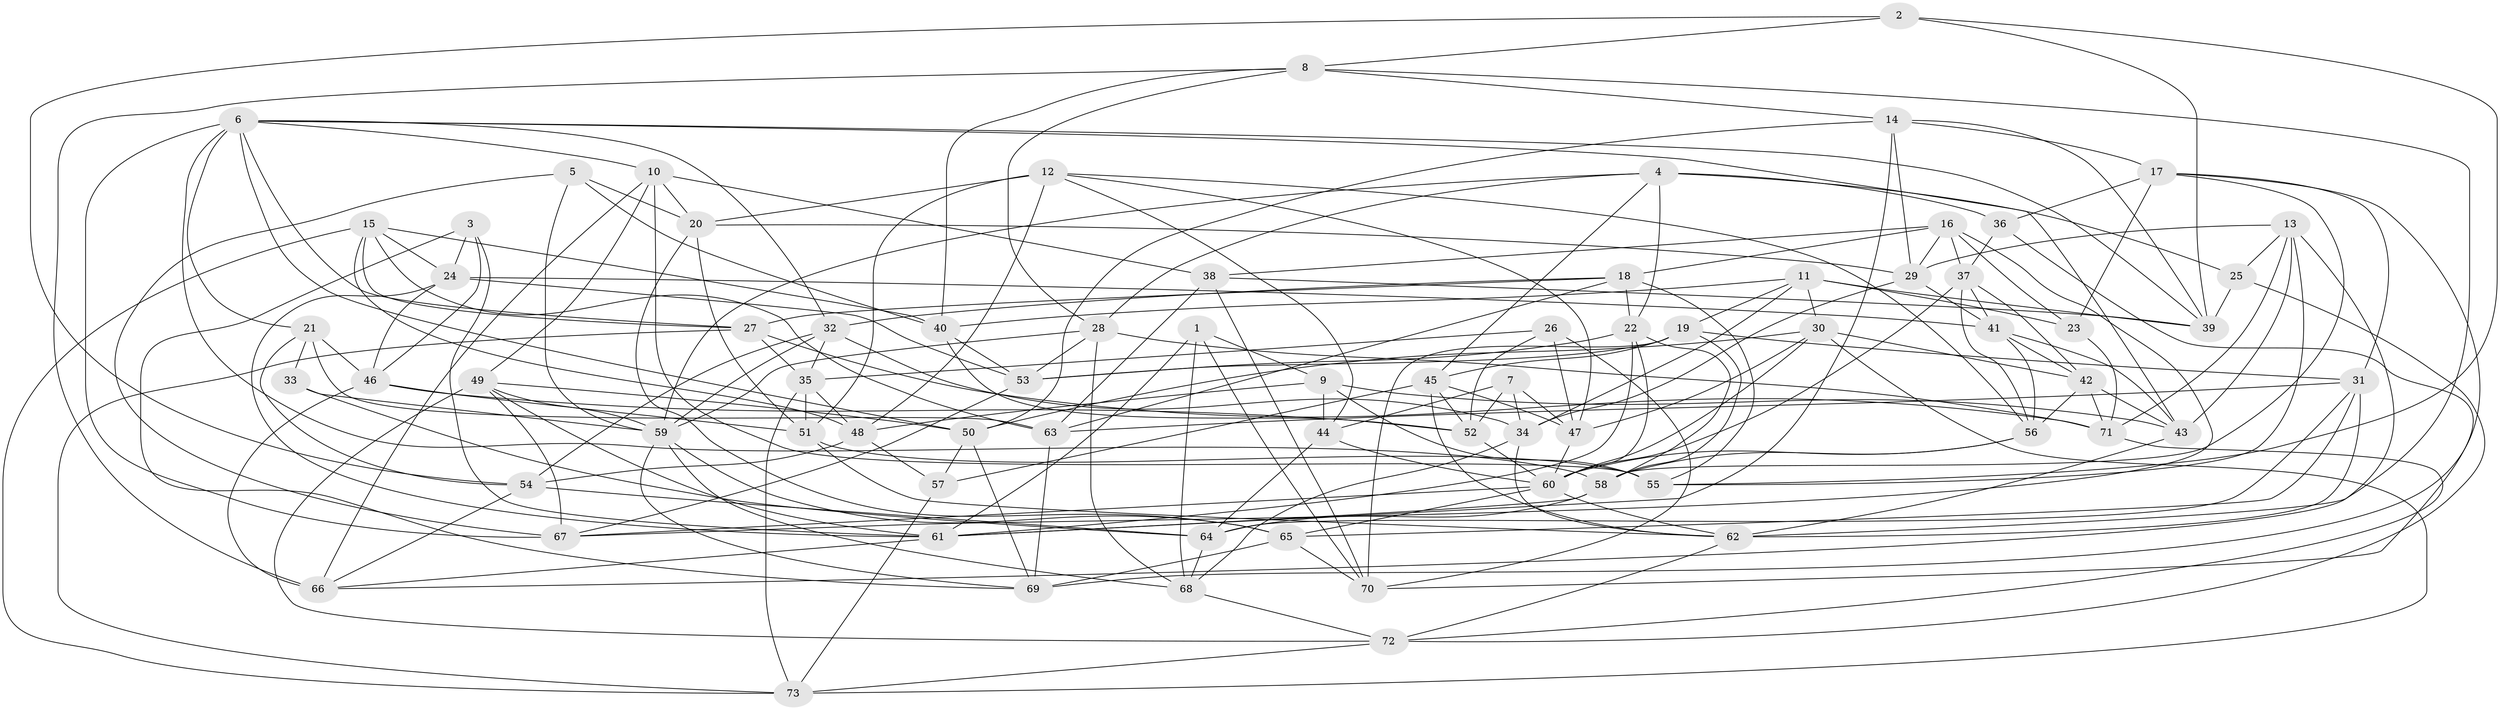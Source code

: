 // original degree distribution, {4: 1.0}
// Generated by graph-tools (version 1.1) at 2025/26/03/09/25 03:26:50]
// undirected, 73 vertices, 213 edges
graph export_dot {
graph [start="1"]
  node [color=gray90,style=filled];
  1;
  2;
  3;
  4;
  5;
  6;
  7;
  8;
  9;
  10;
  11;
  12;
  13;
  14;
  15;
  16;
  17;
  18;
  19;
  20;
  21;
  22;
  23;
  24;
  25;
  26;
  27;
  28;
  29;
  30;
  31;
  32;
  33;
  34;
  35;
  36;
  37;
  38;
  39;
  40;
  41;
  42;
  43;
  44;
  45;
  46;
  47;
  48;
  49;
  50;
  51;
  52;
  53;
  54;
  55;
  56;
  57;
  58;
  59;
  60;
  61;
  62;
  63;
  64;
  65;
  66;
  67;
  68;
  69;
  70;
  71;
  72;
  73;
  1 -- 9 [weight=1.0];
  1 -- 61 [weight=1.0];
  1 -- 68 [weight=1.0];
  1 -- 70 [weight=1.0];
  2 -- 8 [weight=1.0];
  2 -- 39 [weight=1.0];
  2 -- 54 [weight=1.0];
  2 -- 55 [weight=1.0];
  3 -- 24 [weight=1.0];
  3 -- 46 [weight=1.0];
  3 -- 61 [weight=1.0];
  3 -- 69 [weight=1.0];
  4 -- 22 [weight=1.0];
  4 -- 25 [weight=1.0];
  4 -- 28 [weight=1.0];
  4 -- 36 [weight=1.0];
  4 -- 45 [weight=1.0];
  4 -- 59 [weight=1.0];
  5 -- 20 [weight=1.0];
  5 -- 40 [weight=1.0];
  5 -- 59 [weight=1.0];
  5 -- 67 [weight=1.0];
  6 -- 10 [weight=1.0];
  6 -- 21 [weight=1.0];
  6 -- 27 [weight=1.0];
  6 -- 32 [weight=1.0];
  6 -- 39 [weight=1.0];
  6 -- 43 [weight=1.0];
  6 -- 50 [weight=1.0];
  6 -- 58 [weight=2.0];
  6 -- 67 [weight=1.0];
  7 -- 34 [weight=1.0];
  7 -- 44 [weight=1.0];
  7 -- 47 [weight=1.0];
  7 -- 52 [weight=1.0];
  8 -- 14 [weight=1.0];
  8 -- 28 [weight=1.0];
  8 -- 40 [weight=1.0];
  8 -- 62 [weight=1.0];
  8 -- 66 [weight=1.0];
  9 -- 43 [weight=1.0];
  9 -- 44 [weight=2.0];
  9 -- 48 [weight=1.0];
  9 -- 55 [weight=1.0];
  10 -- 20 [weight=1.0];
  10 -- 38 [weight=1.0];
  10 -- 49 [weight=1.0];
  10 -- 55 [weight=1.0];
  10 -- 66 [weight=1.0];
  11 -- 19 [weight=1.0];
  11 -- 23 [weight=1.0];
  11 -- 30 [weight=1.0];
  11 -- 34 [weight=1.0];
  11 -- 39 [weight=1.0];
  11 -- 40 [weight=1.0];
  12 -- 20 [weight=1.0];
  12 -- 44 [weight=1.0];
  12 -- 47 [weight=1.0];
  12 -- 48 [weight=1.0];
  12 -- 51 [weight=1.0];
  12 -- 56 [weight=1.0];
  13 -- 25 [weight=1.0];
  13 -- 29 [weight=1.0];
  13 -- 43 [weight=1.0];
  13 -- 55 [weight=1.0];
  13 -- 66 [weight=1.0];
  13 -- 71 [weight=1.0];
  14 -- 17 [weight=1.0];
  14 -- 29 [weight=1.0];
  14 -- 39 [weight=1.0];
  14 -- 50 [weight=1.0];
  14 -- 61 [weight=1.0];
  15 -- 24 [weight=1.0];
  15 -- 27 [weight=1.0];
  15 -- 40 [weight=1.0];
  15 -- 48 [weight=1.0];
  15 -- 63 [weight=1.0];
  15 -- 73 [weight=1.0];
  16 -- 18 [weight=1.0];
  16 -- 23 [weight=1.0];
  16 -- 29 [weight=1.0];
  16 -- 37 [weight=1.0];
  16 -- 38 [weight=1.0];
  16 -- 67 [weight=1.0];
  17 -- 23 [weight=1.0];
  17 -- 31 [weight=1.0];
  17 -- 36 [weight=1.0];
  17 -- 58 [weight=1.0];
  17 -- 69 [weight=1.0];
  18 -- 22 [weight=1.0];
  18 -- 27 [weight=1.0];
  18 -- 32 [weight=1.0];
  18 -- 55 [weight=1.0];
  18 -- 63 [weight=1.0];
  19 -- 31 [weight=1.0];
  19 -- 45 [weight=1.0];
  19 -- 53 [weight=1.0];
  19 -- 58 [weight=1.0];
  19 -- 70 [weight=1.0];
  20 -- 29 [weight=1.0];
  20 -- 51 [weight=1.0];
  20 -- 65 [weight=1.0];
  21 -- 33 [weight=1.0];
  21 -- 46 [weight=1.0];
  21 -- 54 [weight=1.0];
  21 -- 63 [weight=2.0];
  22 -- 53 [weight=1.0];
  22 -- 58 [weight=1.0];
  22 -- 60 [weight=1.0];
  22 -- 61 [weight=1.0];
  23 -- 71 [weight=1.0];
  24 -- 41 [weight=1.0];
  24 -- 46 [weight=1.0];
  24 -- 53 [weight=1.0];
  24 -- 61 [weight=1.0];
  25 -- 39 [weight=1.0];
  25 -- 72 [weight=1.0];
  26 -- 35 [weight=1.0];
  26 -- 47 [weight=1.0];
  26 -- 52 [weight=1.0];
  26 -- 70 [weight=1.0];
  27 -- 35 [weight=1.0];
  27 -- 71 [weight=1.0];
  27 -- 73 [weight=1.0];
  28 -- 53 [weight=1.0];
  28 -- 59 [weight=1.0];
  28 -- 68 [weight=1.0];
  28 -- 71 [weight=1.0];
  29 -- 34 [weight=1.0];
  29 -- 41 [weight=1.0];
  30 -- 42 [weight=1.0];
  30 -- 47 [weight=1.0];
  30 -- 50 [weight=1.0];
  30 -- 60 [weight=1.0];
  30 -- 73 [weight=1.0];
  31 -- 62 [weight=1.0];
  31 -- 63 [weight=1.0];
  31 -- 64 [weight=1.0];
  31 -- 65 [weight=1.0];
  32 -- 34 [weight=1.0];
  32 -- 35 [weight=1.0];
  32 -- 54 [weight=1.0];
  32 -- 59 [weight=1.0];
  33 -- 59 [weight=2.0];
  33 -- 64 [weight=1.0];
  34 -- 62 [weight=1.0];
  34 -- 68 [weight=1.0];
  35 -- 48 [weight=1.0];
  35 -- 51 [weight=1.0];
  35 -- 73 [weight=1.0];
  36 -- 37 [weight=1.0];
  36 -- 70 [weight=1.0];
  37 -- 41 [weight=1.0];
  37 -- 42 [weight=1.0];
  37 -- 56 [weight=1.0];
  37 -- 60 [weight=1.0];
  38 -- 39 [weight=1.0];
  38 -- 63 [weight=2.0];
  38 -- 70 [weight=1.0];
  40 -- 52 [weight=1.0];
  40 -- 53 [weight=1.0];
  41 -- 42 [weight=1.0];
  41 -- 43 [weight=1.0];
  41 -- 56 [weight=1.0];
  42 -- 43 [weight=1.0];
  42 -- 56 [weight=1.0];
  42 -- 71 [weight=1.0];
  43 -- 62 [weight=1.0];
  44 -- 60 [weight=1.0];
  44 -- 64 [weight=1.0];
  45 -- 47 [weight=1.0];
  45 -- 52 [weight=1.0];
  45 -- 57 [weight=1.0];
  45 -- 62 [weight=1.0];
  46 -- 51 [weight=1.0];
  46 -- 52 [weight=1.0];
  46 -- 66 [weight=1.0];
  47 -- 60 [weight=1.0];
  48 -- 54 [weight=1.0];
  48 -- 57 [weight=1.0];
  49 -- 50 [weight=1.0];
  49 -- 59 [weight=1.0];
  49 -- 61 [weight=1.0];
  49 -- 67 [weight=1.0];
  49 -- 72 [weight=1.0];
  50 -- 57 [weight=1.0];
  50 -- 69 [weight=1.0];
  51 -- 55 [weight=1.0];
  51 -- 62 [weight=1.0];
  52 -- 60 [weight=1.0];
  53 -- 67 [weight=1.0];
  54 -- 64 [weight=1.0];
  54 -- 66 [weight=1.0];
  56 -- 58 [weight=1.0];
  56 -- 60 [weight=1.0];
  57 -- 73 [weight=1.0];
  58 -- 61 [weight=1.0];
  58 -- 64 [weight=1.0];
  59 -- 65 [weight=1.0];
  59 -- 68 [weight=1.0];
  59 -- 69 [weight=1.0];
  60 -- 62 [weight=1.0];
  60 -- 65 [weight=1.0];
  60 -- 67 [weight=1.0];
  61 -- 66 [weight=1.0];
  62 -- 72 [weight=1.0];
  63 -- 69 [weight=1.0];
  64 -- 68 [weight=1.0];
  65 -- 69 [weight=1.0];
  65 -- 70 [weight=1.0];
  68 -- 72 [weight=1.0];
  71 -- 72 [weight=1.0];
  72 -- 73 [weight=1.0];
}
